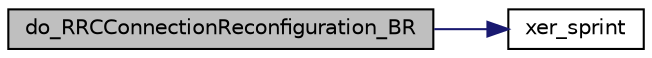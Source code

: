 digraph "do_RRCConnectionReconfiguration_BR"
{
 // LATEX_PDF_SIZE
  edge [fontname="Helvetica",fontsize="10",labelfontname="Helvetica",labelfontsize="10"];
  node [fontname="Helvetica",fontsize="10",shape=record];
  rankdir="LR";
  Node1 [label="do_RRCConnectionReconfiguration_BR",height=0.2,width=0.4,color="black", fillcolor="grey75", style="filled", fontcolor="black",tooltip=" "];
  Node1 -> Node2 [color="midnightblue",fontsize="10",style="solid",fontname="Helvetica"];
  Node2 [label="xer_sprint",height=0.2,width=0.4,color="black", fillcolor="white", style="filled",URL="$asn1__msg_8c.html#a7706b60a01604dc40a4da50a2b105fcf",tooltip=" "];
}
